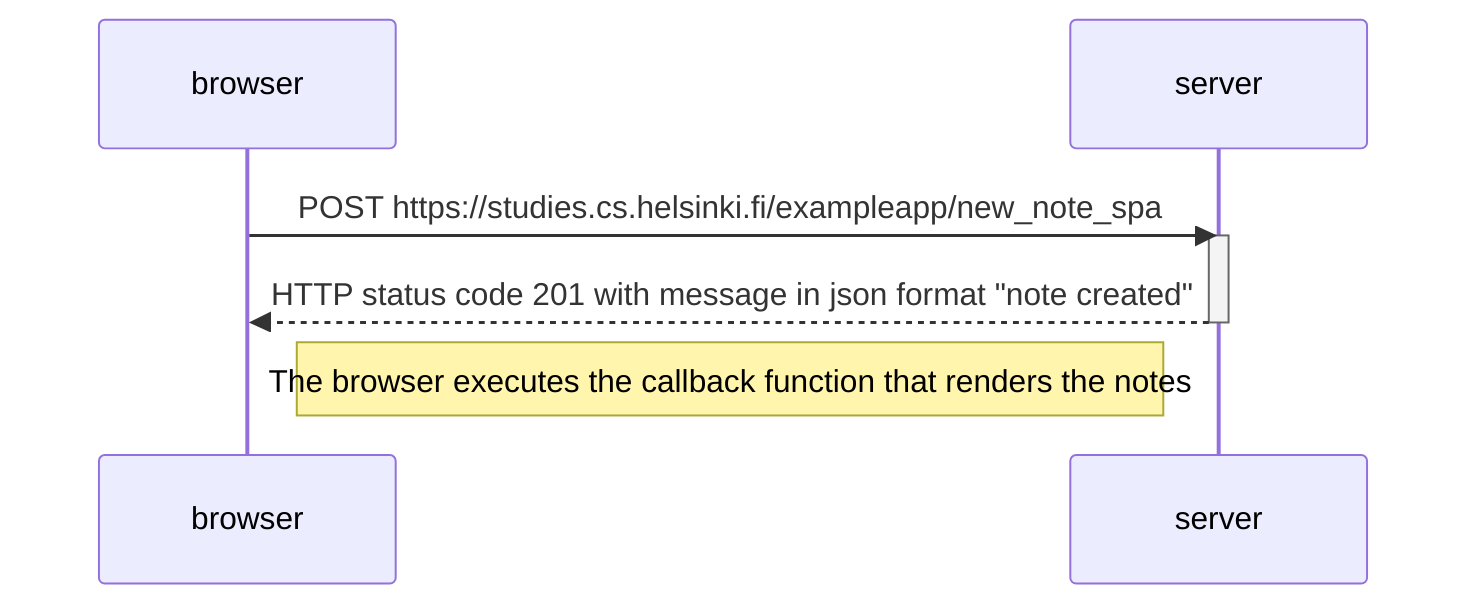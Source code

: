 sequenceDiagram
    participant browser
    participant server

    browser->>server: POST https://studies.cs.helsinki.fi/exampleapp/new_note_spa
    activate server
    server-->>browser: HTTP status code 201 with message in json format "note created"
    deactivate server

    Note right of browser: The browser executes the callback function that renders the notes